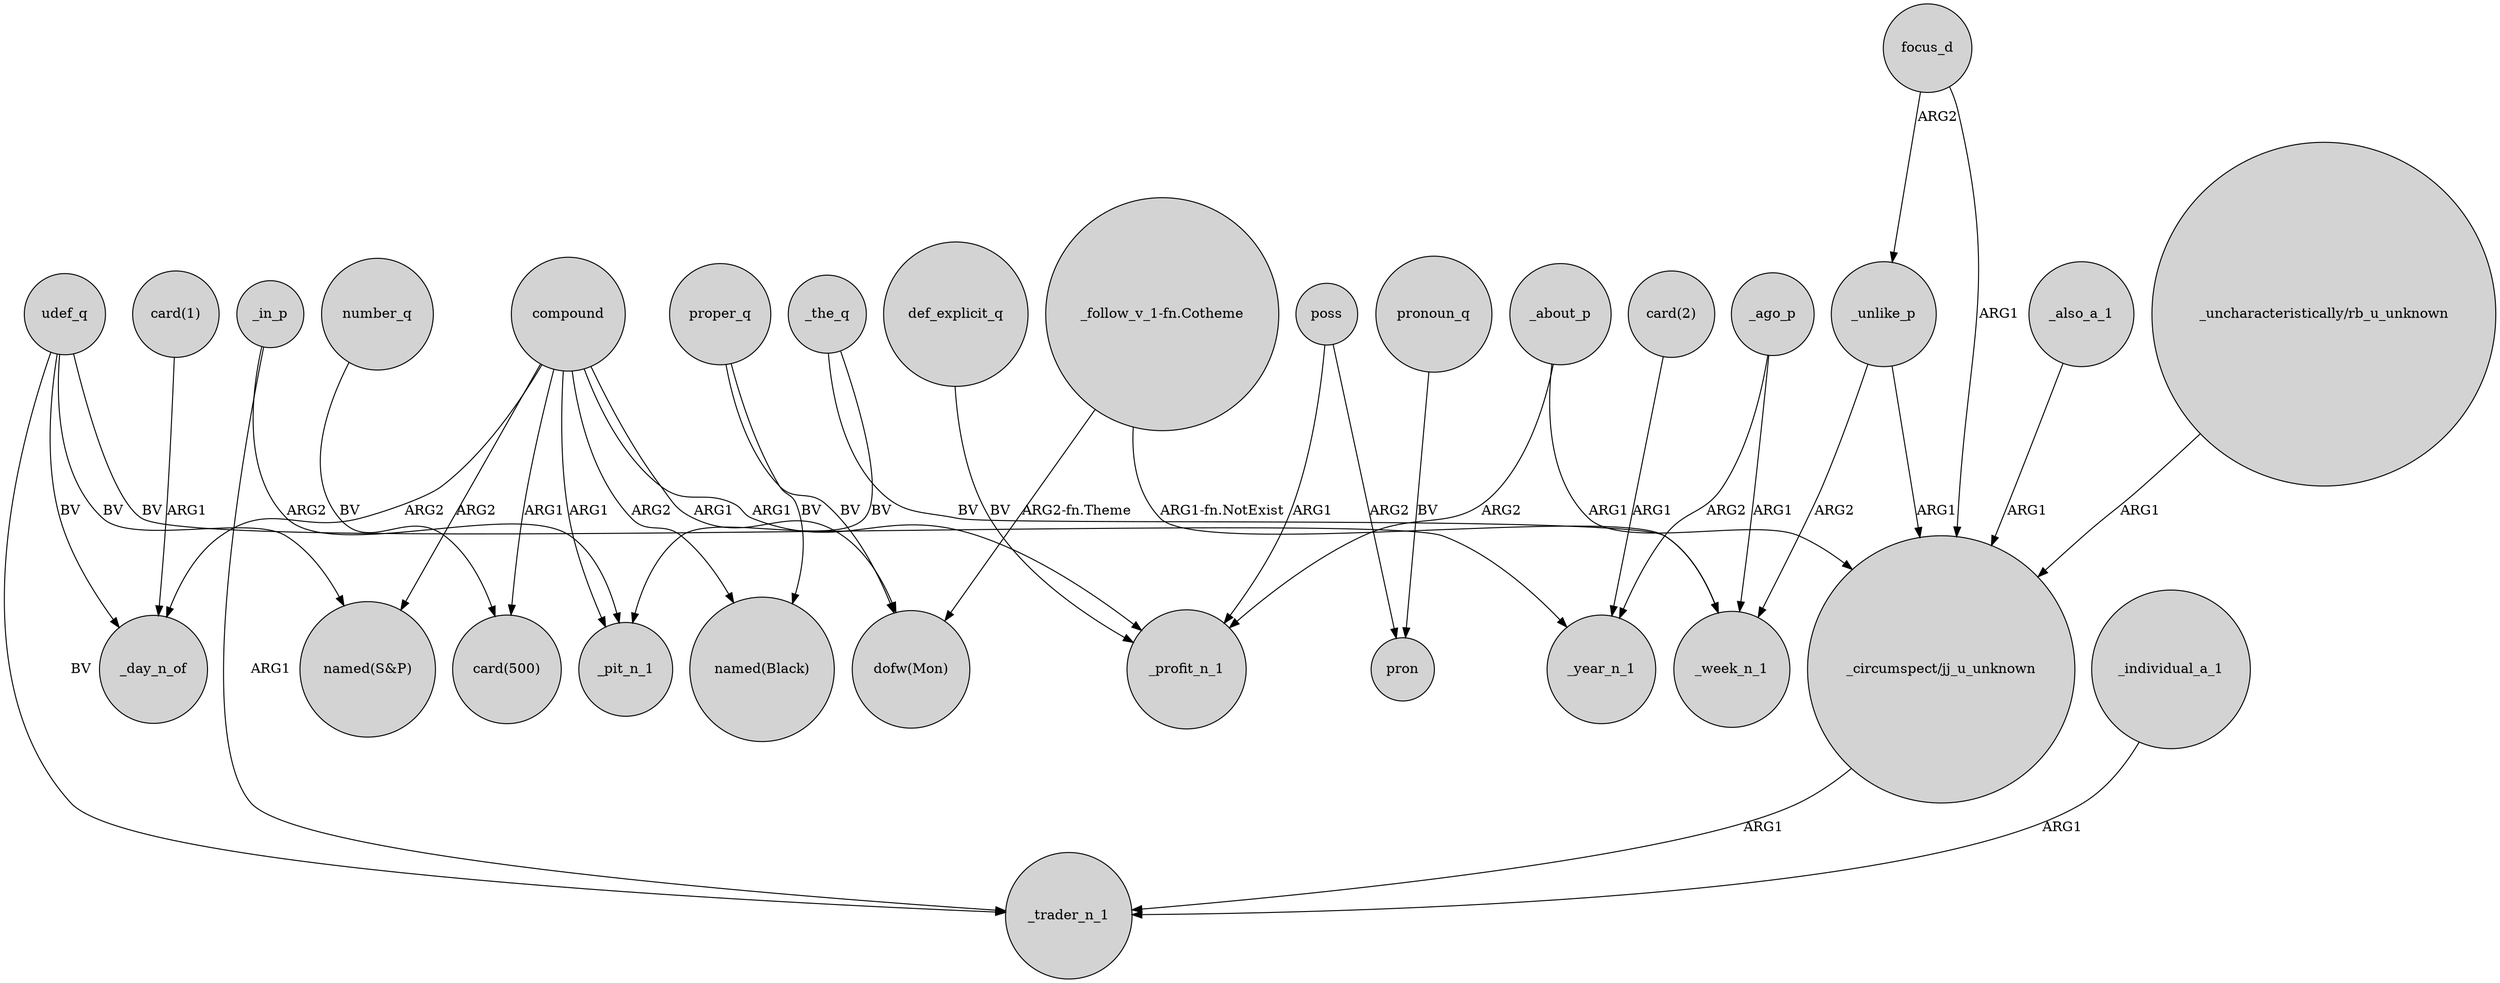 digraph {
	node [shape=circle style=filled]
	_in_p -> _trader_n_1 [label=ARG1]
	_unlike_p -> _week_n_1 [label=ARG2]
	def_explicit_q -> _profit_n_1 [label=BV]
	poss -> pron [label=ARG2]
	"_follow_v_1-fn.Cotheme" -> "dofw(Mon)" [label="ARG2-fn.Theme"]
	udef_q -> _trader_n_1 [label=BV]
	focus_d -> "_circumspect/jj_u_unknown" [label=ARG1]
	_ago_p -> _week_n_1 [label=ARG1]
	"card(1)" -> _day_n_of [label=ARG1]
	compound -> _profit_n_1 [label=ARG1]
	"_circumspect/jj_u_unknown" -> _trader_n_1 [label=ARG1]
	compound -> _day_n_of [label=ARG2]
	udef_q -> _day_n_of [label=BV]
	udef_q -> "named(S&P)" [label=BV]
	proper_q -> "named(Black)" [label=BV]
	_about_p -> _profit_n_1 [label=ARG2]
	_unlike_p -> "_circumspect/jj_u_unknown" [label=ARG1]
	compound -> "card(500)" [label=ARG1]
	compound -> _pit_n_1 [label=ARG1]
	number_q -> "card(500)" [label=BV]
	_also_a_1 -> "_circumspect/jj_u_unknown" [label=ARG1]
	_ago_p -> _year_n_1 [label=ARG2]
	_individual_a_1 -> _trader_n_1 [label=ARG1]
	pronoun_q -> pron [label=BV]
	"card(2)" -> _year_n_1 [label=ARG1]
	_the_q -> _week_n_1 [label=BV]
	proper_q -> "dofw(Mon)" [label=BV]
	_the_q -> _pit_n_1 [label=BV]
	udef_q -> _year_n_1 [label=BV]
	focus_d -> _unlike_p [label=ARG2]
	poss -> _profit_n_1 [label=ARG1]
	compound -> "named(S&P)" [label=ARG2]
	"_follow_v_1-fn.Cotheme" -> _week_n_1 [label="ARG1-fn.NotExist"]
	_about_p -> "_circumspect/jj_u_unknown" [label=ARG1]
	_in_p -> _pit_n_1 [label=ARG2]
	compound -> "dofw(Mon)" [label=ARG1]
	"_uncharacteristically/rb_u_unknown" -> "_circumspect/jj_u_unknown" [label=ARG1]
	compound -> "named(Black)" [label=ARG2]
}
